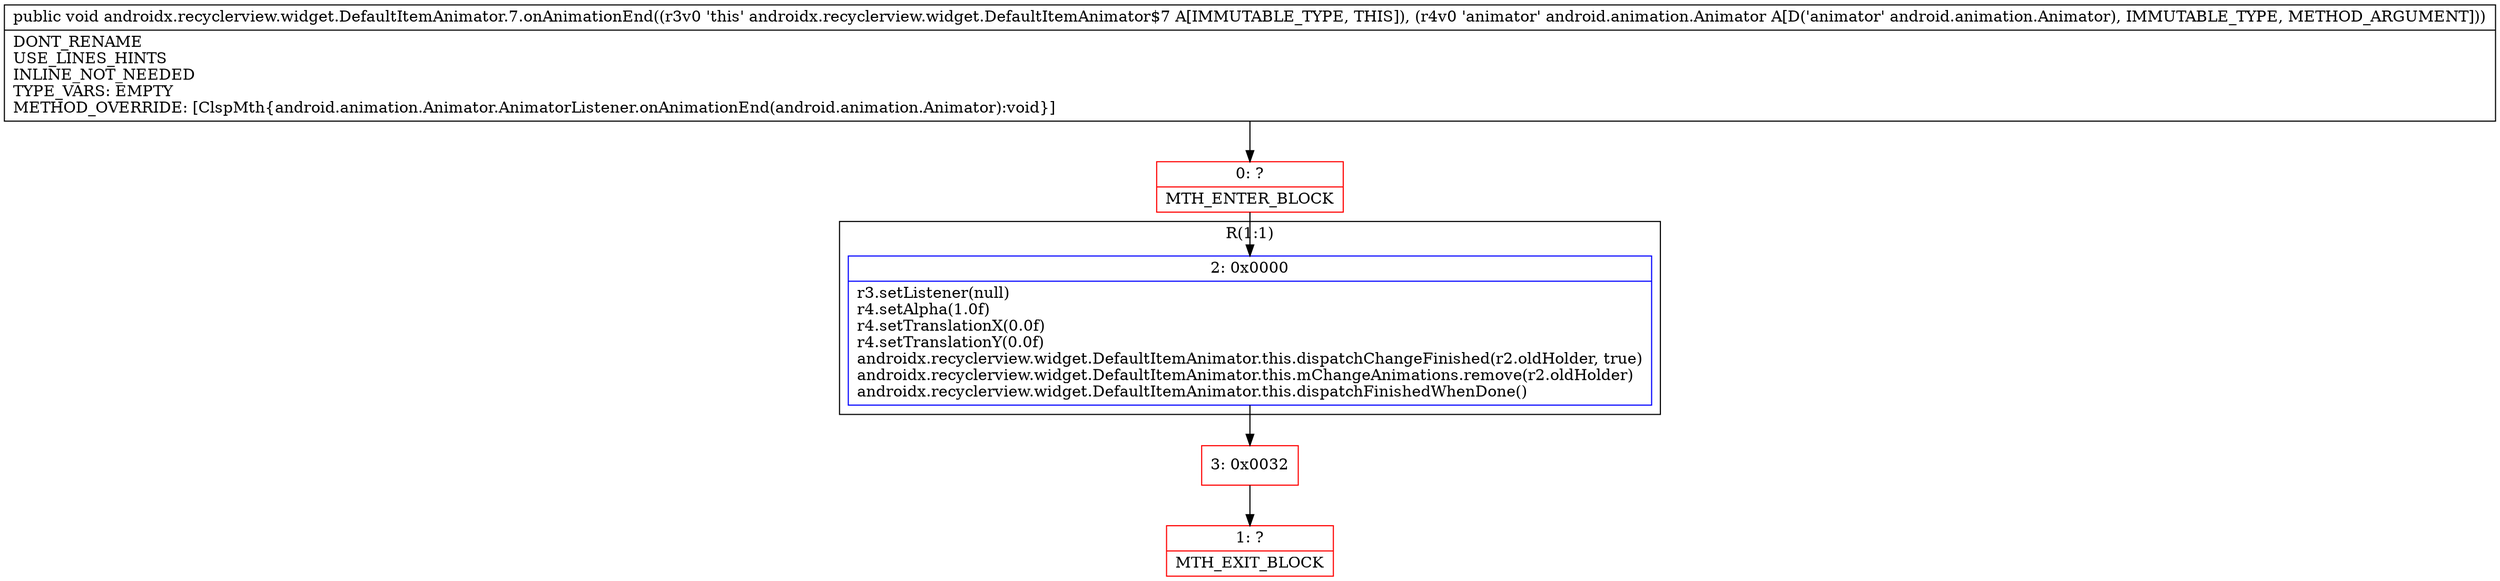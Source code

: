 digraph "CFG forandroidx.recyclerview.widget.DefaultItemAnimator.7.onAnimationEnd(Landroid\/animation\/Animator;)V" {
subgraph cluster_Region_1313754300 {
label = "R(1:1)";
node [shape=record,color=blue];
Node_2 [shape=record,label="{2\:\ 0x0000|r3.setListener(null)\lr4.setAlpha(1.0f)\lr4.setTranslationX(0.0f)\lr4.setTranslationY(0.0f)\landroidx.recyclerview.widget.DefaultItemAnimator.this.dispatchChangeFinished(r2.oldHolder, true)\landroidx.recyclerview.widget.DefaultItemAnimator.this.mChangeAnimations.remove(r2.oldHolder)\landroidx.recyclerview.widget.DefaultItemAnimator.this.dispatchFinishedWhenDone()\l}"];
}
Node_0 [shape=record,color=red,label="{0\:\ ?|MTH_ENTER_BLOCK\l}"];
Node_3 [shape=record,color=red,label="{3\:\ 0x0032}"];
Node_1 [shape=record,color=red,label="{1\:\ ?|MTH_EXIT_BLOCK\l}"];
MethodNode[shape=record,label="{public void androidx.recyclerview.widget.DefaultItemAnimator.7.onAnimationEnd((r3v0 'this' androidx.recyclerview.widget.DefaultItemAnimator$7 A[IMMUTABLE_TYPE, THIS]), (r4v0 'animator' android.animation.Animator A[D('animator' android.animation.Animator), IMMUTABLE_TYPE, METHOD_ARGUMENT]))  | DONT_RENAME\lUSE_LINES_HINTS\lINLINE_NOT_NEEDED\lTYPE_VARS: EMPTY\lMETHOD_OVERRIDE: [ClspMth\{android.animation.Animator.AnimatorListener.onAnimationEnd(android.animation.Animator):void\}]\l}"];
MethodNode -> Node_0;Node_2 -> Node_3;
Node_0 -> Node_2;
Node_3 -> Node_1;
}

